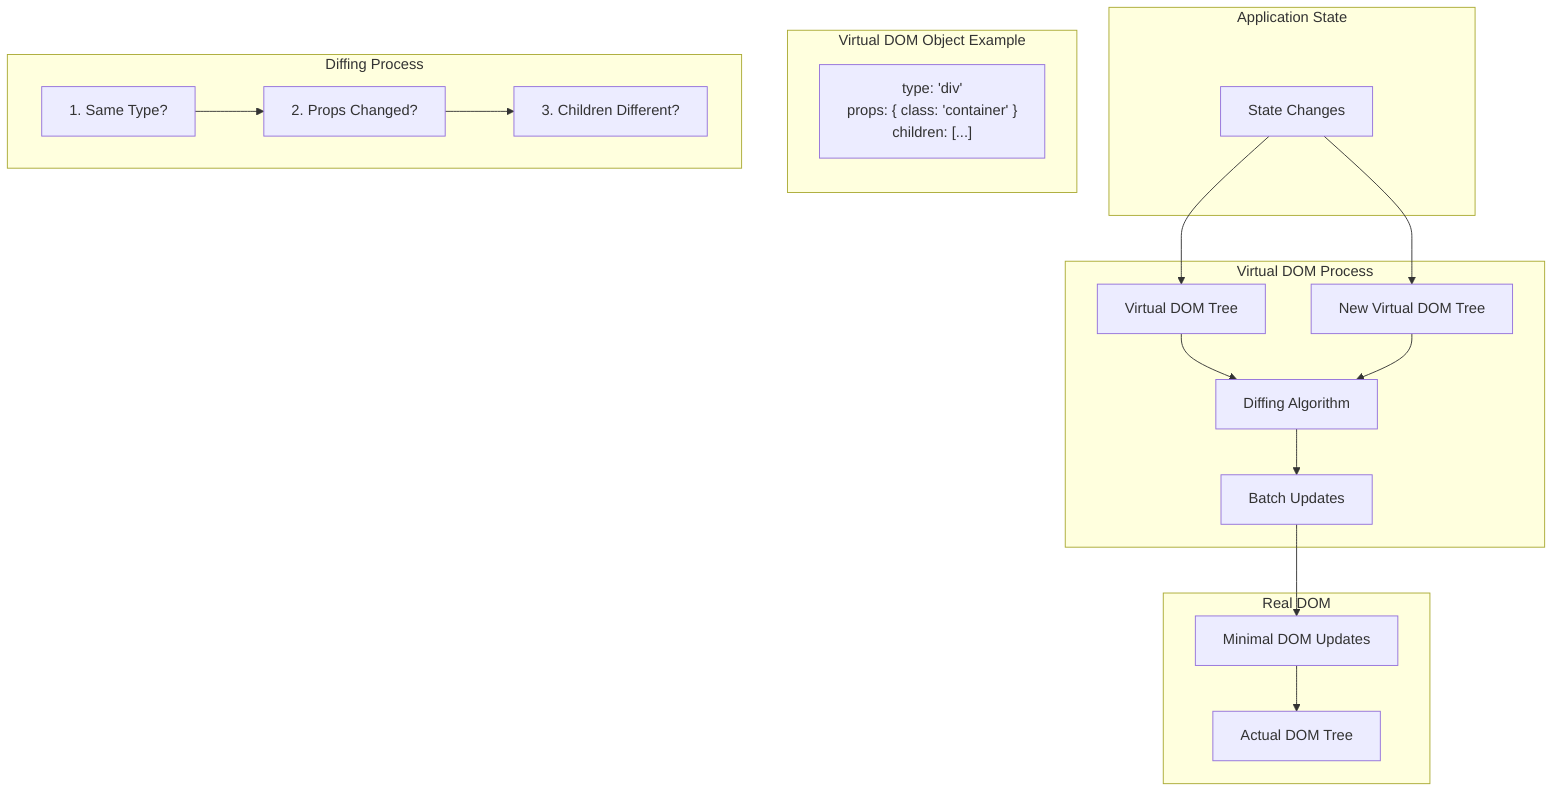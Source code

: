 flowchart TB
    subgraph Application["Application State"]
        State["State Changes"]
    end

    subgraph VirtualDOM["Virtual DOM Process"]
        VDOM1["Virtual DOM Tree"]
        VDOM2["New Virtual DOM Tree"]
        diff["Diffing Algorithm"]
        batch["Batch Updates"]
    end

    subgraph RealDOM["Real DOM"]
        DOM["Actual DOM Tree"]
        Updates["Minimal DOM Updates"]
    end

    State --> VDOM1
    State --> VDOM2
    VDOM1 --> diff
    VDOM2 --> diff
    diff --> batch
    batch --> Updates
    Updates --> DOM

    %% Object representations
    subgraph VDOMExample["Virtual DOM Object Example"]
        direction TB
        VNode["type: 'div'
        props: { class: 'container' }
        children: [...]"]
    end

    subgraph DiffingProcess["Diffing Process"]
        direction LR
        D1["1. Same Type?"]
        D2["2. Props Changed?"]
        D3["3. Children Different?"]
    end

    D1 --> D2
    D2 --> D3